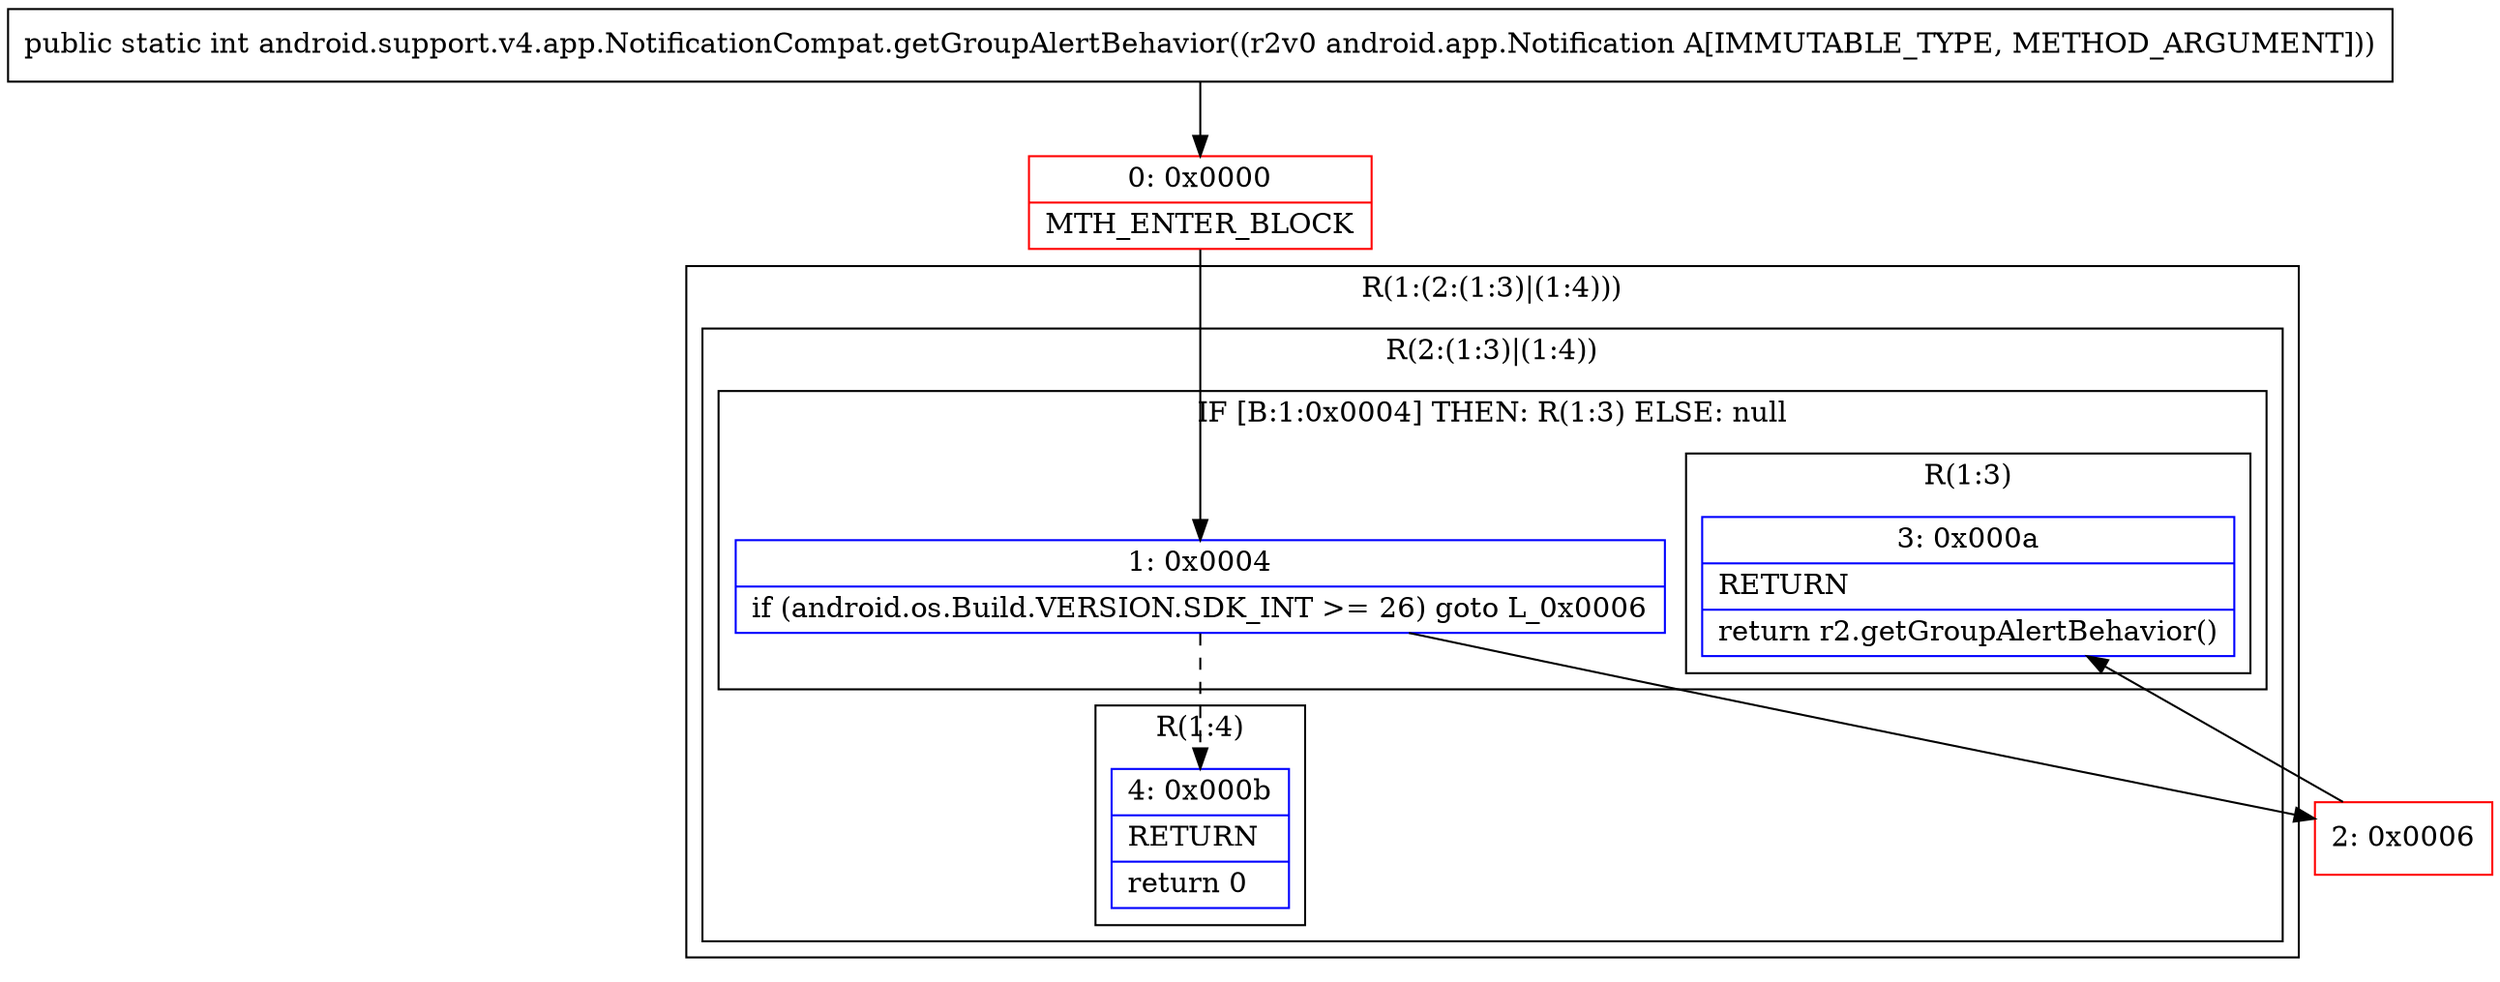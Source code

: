 digraph "CFG forandroid.support.v4.app.NotificationCompat.getGroupAlertBehavior(Landroid\/app\/Notification;)I" {
subgraph cluster_Region_2040306131 {
label = "R(1:(2:(1:3)|(1:4)))";
node [shape=record,color=blue];
subgraph cluster_Region_837149543 {
label = "R(2:(1:3)|(1:4))";
node [shape=record,color=blue];
subgraph cluster_IfRegion_379413900 {
label = "IF [B:1:0x0004] THEN: R(1:3) ELSE: null";
node [shape=record,color=blue];
Node_1 [shape=record,label="{1\:\ 0x0004|if (android.os.Build.VERSION.SDK_INT \>= 26) goto L_0x0006\l}"];
subgraph cluster_Region_862268234 {
label = "R(1:3)";
node [shape=record,color=blue];
Node_3 [shape=record,label="{3\:\ 0x000a|RETURN\l|return r2.getGroupAlertBehavior()\l}"];
}
}
subgraph cluster_Region_774532852 {
label = "R(1:4)";
node [shape=record,color=blue];
Node_4 [shape=record,label="{4\:\ 0x000b|RETURN\l|return 0\l}"];
}
}
}
Node_0 [shape=record,color=red,label="{0\:\ 0x0000|MTH_ENTER_BLOCK\l}"];
Node_2 [shape=record,color=red,label="{2\:\ 0x0006}"];
MethodNode[shape=record,label="{public static int android.support.v4.app.NotificationCompat.getGroupAlertBehavior((r2v0 android.app.Notification A[IMMUTABLE_TYPE, METHOD_ARGUMENT])) }"];
MethodNode -> Node_0;
Node_1 -> Node_2;
Node_1 -> Node_4[style=dashed];
Node_0 -> Node_1;
Node_2 -> Node_3;
}

